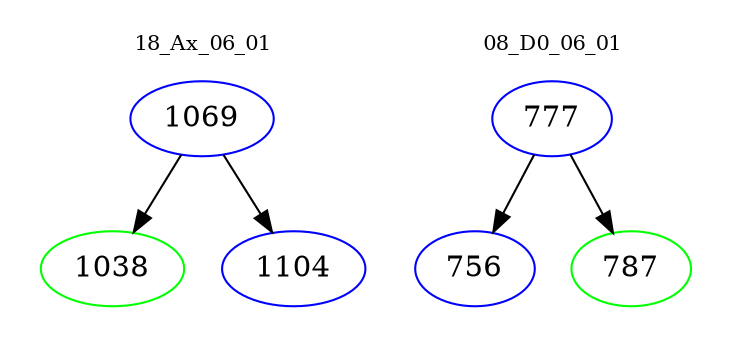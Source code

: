 digraph{
subgraph cluster_0 {
color = white
label = "18_Ax_06_01";
fontsize=10;
T0_1069 [label="1069", color="blue"]
T0_1069 -> T0_1038 [color="black"]
T0_1038 [label="1038", color="green"]
T0_1069 -> T0_1104 [color="black"]
T0_1104 [label="1104", color="blue"]
}
subgraph cluster_1 {
color = white
label = "08_D0_06_01";
fontsize=10;
T1_777 [label="777", color="blue"]
T1_777 -> T1_756 [color="black"]
T1_756 [label="756", color="blue"]
T1_777 -> T1_787 [color="black"]
T1_787 [label="787", color="green"]
}
}
